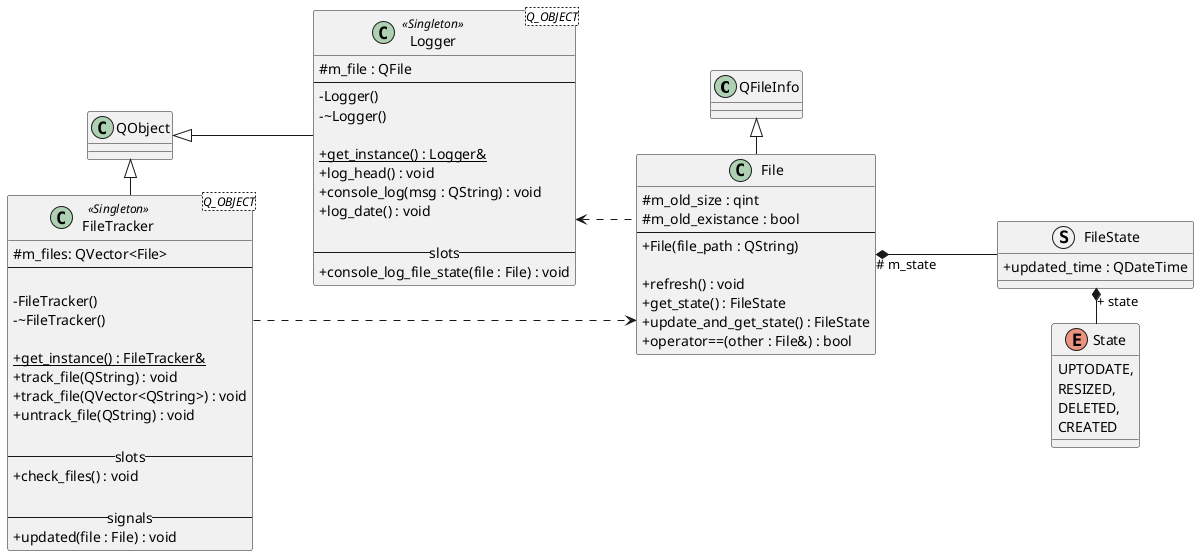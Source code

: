 @startuml my_proj
skinparam classAttributeIconSize 0
skinparam linetype ortho

left to right direction

class QFileInfo {}
class QObject {}

class Logger<Q_OBJECT> <<Singleton>> {
    # m_file : QFile
    --
    - Logger()
    - ~Logger()

    {static} + get_instance() : Logger&
    + log_head() : void
    + console_log(msg : QString) : void
    + log_date() : void

    -- slots --
    +console_log_file_state(file : File) : void
}

class File {
    # m_old_size : qint
    # m_old_existance : bool
    --
    + File(file_path : QString)

    + refresh() : void
    + get_state() : FileState
    + update_and_get_state() : FileState
    + operator==(other : File&) : bool
}

class FileTracker<Q_OBJECT> <<Singleton>> {
    # m_files: QVector<File>
    --

    - FileTracker()
    - ~FileTracker()

    {static} + get_instance() : FileTracker&
    + track_file(QString) : void
    + track_file(QVector<QString>) : void
    + untrack_file(QString) : void

    -- slots --
    + check_files() : void

    -- signals --
    + updated(file : File) : void
}

enum State {
    UPTODATE,
    RESIZED,
    DELETED,
    CREATED
}

struct FileState {
    + updated_time : QDateTime
}

FileTracker ...> File

Logger <.. File

FileState *-right- State : "+ state"

File -left-|> QFileInfo
QObject <|-right- FileTracker
QObject <|- Logger

File *--- FileState : "# m_state"
@enduml
